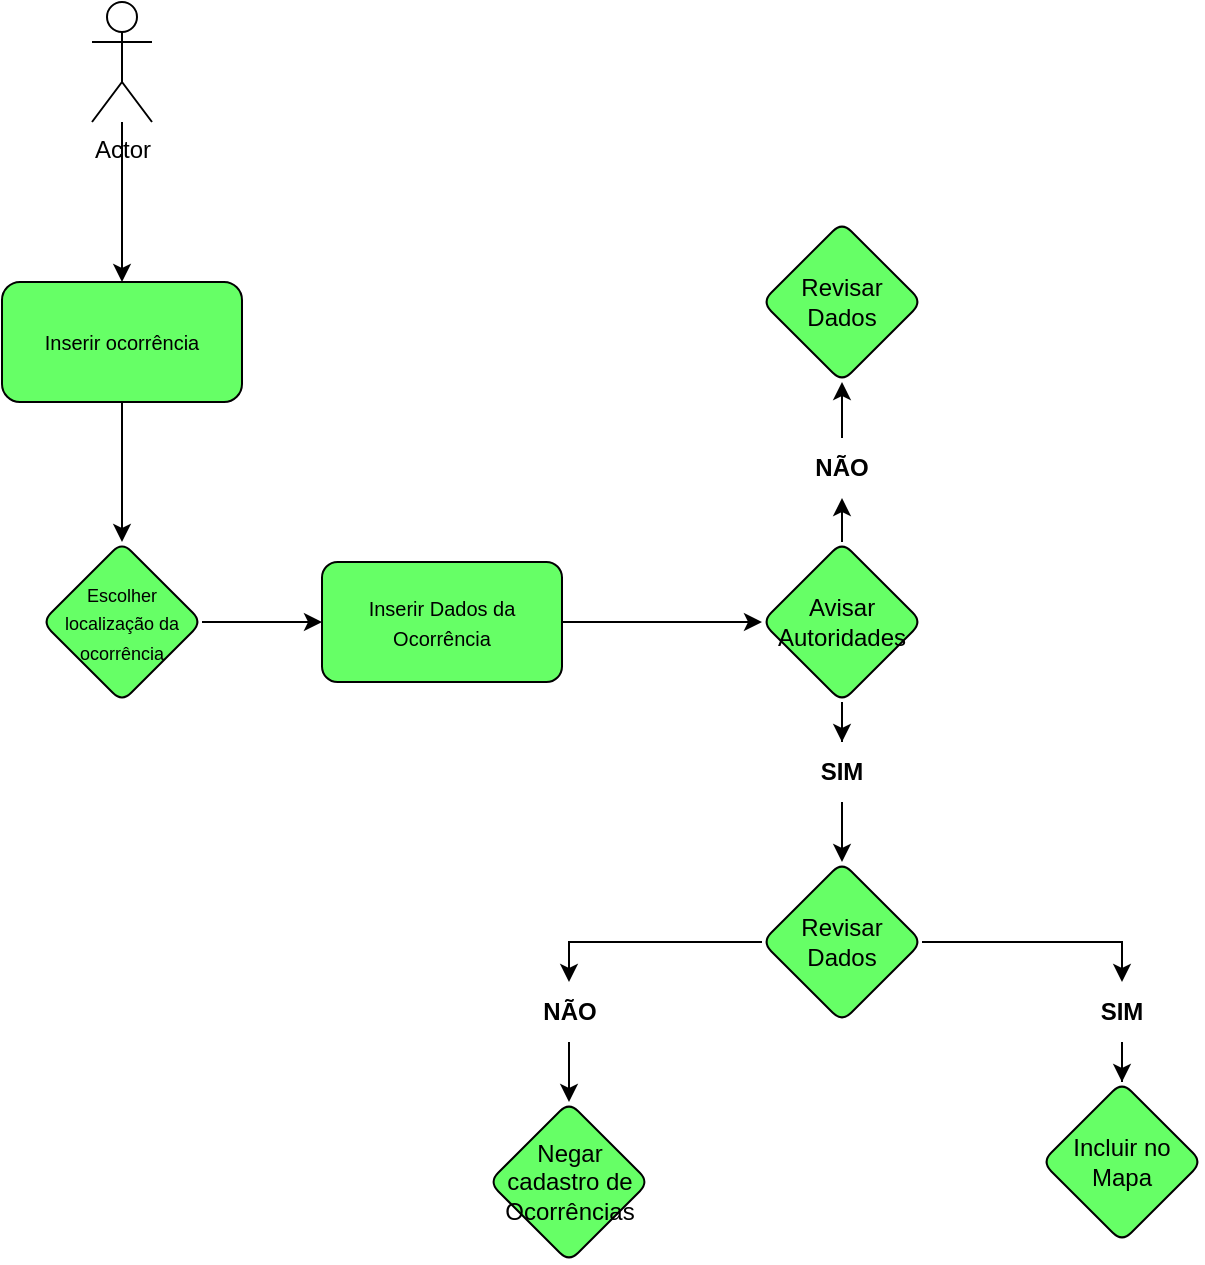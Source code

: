 <mxfile version="24.2.2" type="github">
  <diagram name="Página-1" id="TpreriqvdvkmQebwseQP">
    <mxGraphModel dx="1426" dy="751" grid="1" gridSize="10" guides="1" tooltips="1" connect="1" arrows="1" fold="1" page="1" pageScale="1" pageWidth="827" pageHeight="1169" math="0" shadow="0">
      <root>
        <mxCell id="0" />
        <mxCell id="1" parent="0" />
        <mxCell id="NfpME2lQMVT9ebwlu4GZ-3" style="edgeStyle=orthogonalEdgeStyle;rounded=0;orthogonalLoop=1;jettySize=auto;html=1;entryX=0.5;entryY=0;entryDx=0;entryDy=0;" edge="1" parent="1" source="NfpME2lQMVT9ebwlu4GZ-51" target="NfpME2lQMVT9ebwlu4GZ-2">
          <mxGeometry relative="1" as="geometry">
            <mxPoint x="190" y="160" as="sourcePoint" />
          </mxGeometry>
        </mxCell>
        <mxCell id="NfpME2lQMVT9ebwlu4GZ-6" value="" style="edgeStyle=orthogonalEdgeStyle;rounded=0;orthogonalLoop=1;jettySize=auto;html=1;" edge="1" parent="1" source="NfpME2lQMVT9ebwlu4GZ-2" target="NfpME2lQMVT9ebwlu4GZ-5">
          <mxGeometry relative="1" as="geometry" />
        </mxCell>
        <mxCell id="NfpME2lQMVT9ebwlu4GZ-2" value="&lt;font style=&quot;font-size: 10px;&quot;&gt;Inserir ocorrência&lt;/font&gt;" style="rounded=1;whiteSpace=wrap;html=1;fillColor=#66FF66;" vertex="1" parent="1">
          <mxGeometry x="130" y="210" width="120" height="60" as="geometry" />
        </mxCell>
        <mxCell id="NfpME2lQMVT9ebwlu4GZ-12" value="" style="edgeStyle=orthogonalEdgeStyle;rounded=0;orthogonalLoop=1;jettySize=auto;html=1;" edge="1" parent="1" source="NfpME2lQMVT9ebwlu4GZ-5" target="NfpME2lQMVT9ebwlu4GZ-11">
          <mxGeometry relative="1" as="geometry" />
        </mxCell>
        <mxCell id="NfpME2lQMVT9ebwlu4GZ-5" value="&lt;div&gt;&lt;font style=&quot;font-size: 9px;&quot;&gt;Escolher localização da ocorrência&lt;/font&gt;&lt;/div&gt;" style="rhombus;whiteSpace=wrap;html=1;fillColor=#66FF66;rounded=1;arcSize=13;" vertex="1" parent="1">
          <mxGeometry x="150" y="340" width="80" height="80" as="geometry" />
        </mxCell>
        <mxCell id="NfpME2lQMVT9ebwlu4GZ-14" value="" style="edgeStyle=orthogonalEdgeStyle;rounded=0;orthogonalLoop=1;jettySize=auto;html=1;" edge="1" parent="1" source="NfpME2lQMVT9ebwlu4GZ-11" target="NfpME2lQMVT9ebwlu4GZ-13">
          <mxGeometry relative="1" as="geometry" />
        </mxCell>
        <mxCell id="NfpME2lQMVT9ebwlu4GZ-11" value="&lt;font style=&quot;font-size: 10px;&quot;&gt;Inserir Dados da Ocorrência&lt;/font&gt;" style="whiteSpace=wrap;html=1;fillColor=#66FF66;rounded=1;arcSize=13;" vertex="1" parent="1">
          <mxGeometry x="290" y="350" width="120" height="60" as="geometry" />
        </mxCell>
        <mxCell id="NfpME2lQMVT9ebwlu4GZ-16" value="" style="edgeStyle=orthogonalEdgeStyle;rounded=0;orthogonalLoop=1;jettySize=auto;html=1;" edge="1" parent="1" source="NfpME2lQMVT9ebwlu4GZ-24" target="NfpME2lQMVT9ebwlu4GZ-15">
          <mxGeometry relative="1" as="geometry" />
        </mxCell>
        <mxCell id="NfpME2lQMVT9ebwlu4GZ-18" value="" style="edgeStyle=orthogonalEdgeStyle;rounded=0;orthogonalLoop=1;jettySize=auto;html=1;" edge="1" parent="1" source="NfpME2lQMVT9ebwlu4GZ-25" target="NfpME2lQMVT9ebwlu4GZ-17">
          <mxGeometry relative="1" as="geometry" />
        </mxCell>
        <mxCell id="NfpME2lQMVT9ebwlu4GZ-13" value="Avisar Autoridades" style="rhombus;whiteSpace=wrap;html=1;fillColor=#66FF66;rounded=1;arcSize=13;" vertex="1" parent="1">
          <mxGeometry x="510" y="340" width="80" height="80" as="geometry" />
        </mxCell>
        <mxCell id="NfpME2lQMVT9ebwlu4GZ-15" value="Revisar Dados" style="rhombus;whiteSpace=wrap;html=1;fillColor=#66FF66;rounded=1;arcSize=13;" vertex="1" parent="1">
          <mxGeometry x="510" y="180" width="80" height="80" as="geometry" />
        </mxCell>
        <mxCell id="NfpME2lQMVT9ebwlu4GZ-43" style="edgeStyle=orthogonalEdgeStyle;rounded=0;orthogonalLoop=1;jettySize=auto;html=1;entryX=0.5;entryY=0;entryDx=0;entryDy=0;" edge="1" parent="1" source="NfpME2lQMVT9ebwlu4GZ-33" target="NfpME2lQMVT9ebwlu4GZ-34">
          <mxGeometry relative="1" as="geometry" />
        </mxCell>
        <mxCell id="NfpME2lQMVT9ebwlu4GZ-48" style="edgeStyle=orthogonalEdgeStyle;rounded=0;orthogonalLoop=1;jettySize=auto;html=1;" edge="1" parent="1" source="NfpME2lQMVT9ebwlu4GZ-49" target="NfpME2lQMVT9ebwlu4GZ-37">
          <mxGeometry relative="1" as="geometry">
            <Array as="points">
              <mxPoint x="413.5" y="600" />
              <mxPoint x="413.5" y="600" />
            </Array>
          </mxGeometry>
        </mxCell>
        <mxCell id="NfpME2lQMVT9ebwlu4GZ-17" value="Revisar Dados" style="rhombus;whiteSpace=wrap;html=1;fillColor=#66FF66;rounded=1;arcSize=13;" vertex="1" parent="1">
          <mxGeometry x="510" y="500" width="80" height="80" as="geometry" />
        </mxCell>
        <mxCell id="NfpME2lQMVT9ebwlu4GZ-30" value="" style="edgeStyle=orthogonalEdgeStyle;rounded=0;orthogonalLoop=1;jettySize=auto;html=1;" edge="1" parent="1" source="NfpME2lQMVT9ebwlu4GZ-13" target="NfpME2lQMVT9ebwlu4GZ-25">
          <mxGeometry relative="1" as="geometry">
            <mxPoint x="550" y="420" as="sourcePoint" />
            <mxPoint x="550" y="500" as="targetPoint" />
          </mxGeometry>
        </mxCell>
        <mxCell id="NfpME2lQMVT9ebwlu4GZ-25" value="&lt;b&gt;SIM&lt;/b&gt;" style="text;strokeColor=none;align=center;fillColor=none;html=1;verticalAlign=middle;whiteSpace=wrap;rounded=0;" vertex="1" parent="1">
          <mxGeometry x="520" y="440" width="60" height="30" as="geometry" />
        </mxCell>
        <mxCell id="NfpME2lQMVT9ebwlu4GZ-31" value="" style="edgeStyle=orthogonalEdgeStyle;rounded=0;orthogonalLoop=1;jettySize=auto;html=1;" edge="1" parent="1" source="NfpME2lQMVT9ebwlu4GZ-13" target="NfpME2lQMVT9ebwlu4GZ-24">
          <mxGeometry relative="1" as="geometry">
            <mxPoint x="550" y="340" as="sourcePoint" />
            <mxPoint x="550" y="260" as="targetPoint" />
          </mxGeometry>
        </mxCell>
        <mxCell id="NfpME2lQMVT9ebwlu4GZ-24" value="&lt;b&gt;NÃO&lt;/b&gt;" style="text;strokeColor=none;align=center;fillColor=none;html=1;verticalAlign=middle;whiteSpace=wrap;rounded=0;" vertex="1" parent="1">
          <mxGeometry x="520" y="288" width="60" height="30" as="geometry" />
        </mxCell>
        <mxCell id="NfpME2lQMVT9ebwlu4GZ-34" value="Incluir no Mapa" style="rhombus;whiteSpace=wrap;html=1;fillColor=#66FF66;rounded=1;arcSize=13;" vertex="1" parent="1">
          <mxGeometry x="650" y="610" width="80" height="80" as="geometry" />
        </mxCell>
        <mxCell id="NfpME2lQMVT9ebwlu4GZ-37" value="Negar cadastro de Ocorrências" style="rhombus;whiteSpace=wrap;html=1;fillColor=#66FF66;rounded=1;arcSize=13;" vertex="1" parent="1">
          <mxGeometry x="373.5" y="620" width="80" height="80" as="geometry" />
        </mxCell>
        <mxCell id="NfpME2lQMVT9ebwlu4GZ-47" value="" style="edgeStyle=orthogonalEdgeStyle;rounded=0;orthogonalLoop=1;jettySize=auto;html=1;entryX=0.5;entryY=0;entryDx=0;entryDy=0;" edge="1" parent="1" source="NfpME2lQMVT9ebwlu4GZ-17" target="NfpME2lQMVT9ebwlu4GZ-33">
          <mxGeometry relative="1" as="geometry">
            <mxPoint x="590" y="540" as="sourcePoint" />
            <mxPoint x="680" y="620" as="targetPoint" />
          </mxGeometry>
        </mxCell>
        <mxCell id="NfpME2lQMVT9ebwlu4GZ-33" value="&lt;b&gt;SIM&lt;/b&gt;" style="text;strokeColor=none;align=center;fillColor=none;html=1;verticalAlign=middle;whiteSpace=wrap;rounded=0;" vertex="1" parent="1">
          <mxGeometry x="660" y="560" width="60" height="30" as="geometry" />
        </mxCell>
        <mxCell id="NfpME2lQMVT9ebwlu4GZ-50" value="" style="edgeStyle=orthogonalEdgeStyle;rounded=0;orthogonalLoop=1;jettySize=auto;html=1;entryX=0.5;entryY=0;entryDx=0;entryDy=0;" edge="1" parent="1" source="NfpME2lQMVT9ebwlu4GZ-17" target="NfpME2lQMVT9ebwlu4GZ-49">
          <mxGeometry relative="1" as="geometry">
            <mxPoint x="510" y="540" as="sourcePoint" />
            <mxPoint x="404" y="620" as="targetPoint" />
            <Array as="points">
              <mxPoint x="414" y="540" />
            </Array>
          </mxGeometry>
        </mxCell>
        <mxCell id="NfpME2lQMVT9ebwlu4GZ-49" value="&lt;b&gt;NÃO&lt;/b&gt;" style="text;strokeColor=none;align=center;fillColor=none;html=1;verticalAlign=middle;whiteSpace=wrap;rounded=0;" vertex="1" parent="1">
          <mxGeometry x="383.5" y="560" width="60" height="30" as="geometry" />
        </mxCell>
        <mxCell id="NfpME2lQMVT9ebwlu4GZ-51" value="Actor" style="shape=umlActor;verticalLabelPosition=bottom;verticalAlign=top;html=1;outlineConnect=0;" vertex="1" parent="1">
          <mxGeometry x="175" y="70" width="30" height="60" as="geometry" />
        </mxCell>
      </root>
    </mxGraphModel>
  </diagram>
</mxfile>
